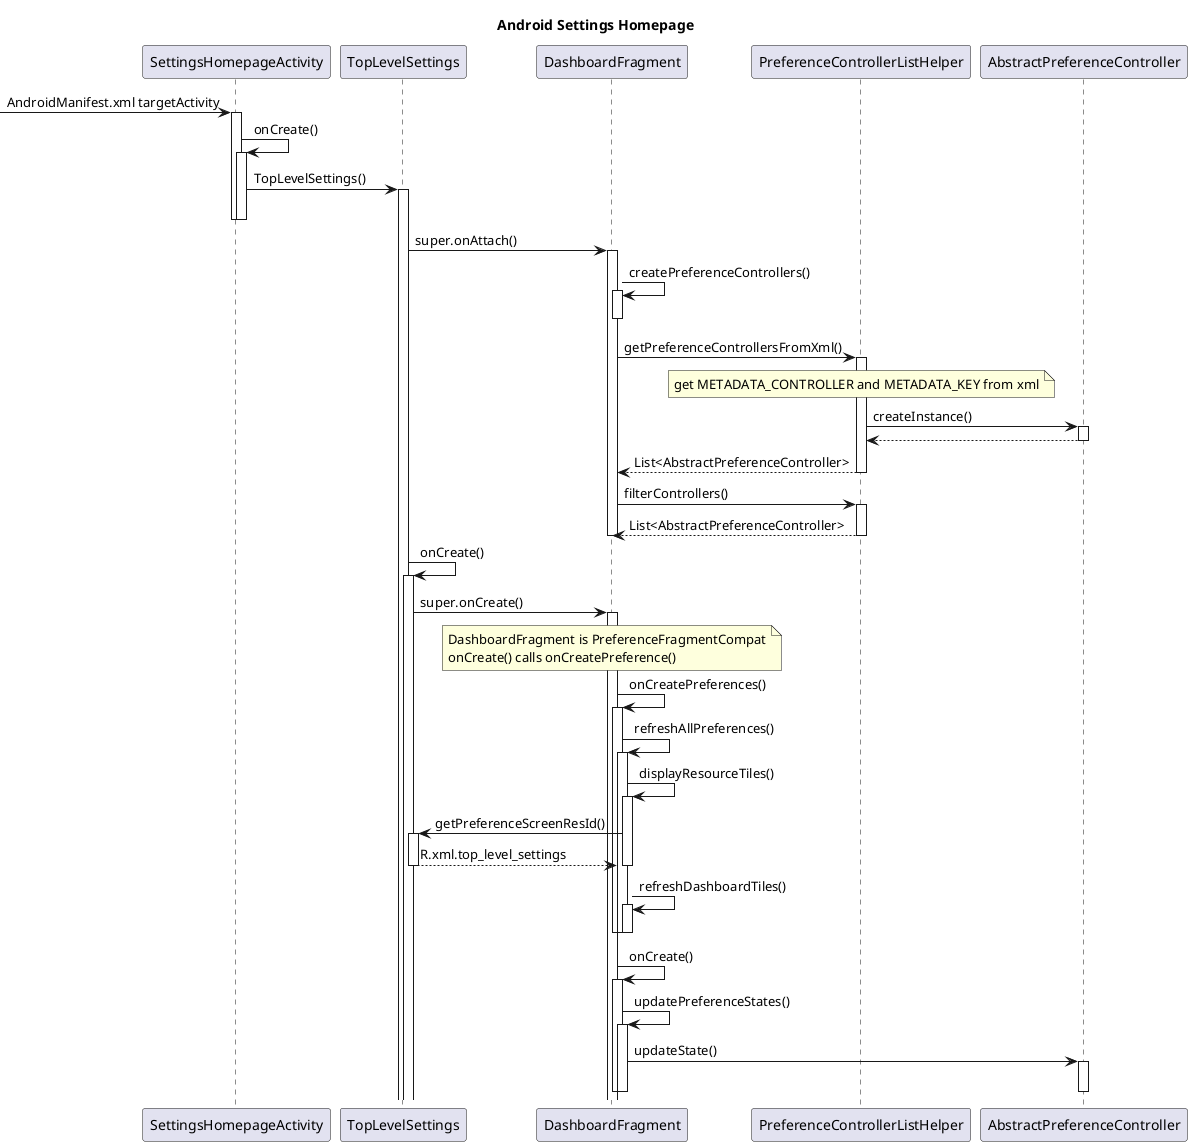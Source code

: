 @startuml
title Android Settings Homepage

-> SettingsHomepageActivity: AndroidManifest.xml targetActivity

SettingsHomepageActivity ++
SettingsHomepageActivity -> SettingsHomepageActivity ++: onCreate()
SettingsHomepageActivity -> TopLevelSettings ++: TopLevelSettings()
SettingsHomepageActivity --
SettingsHomepageActivity --



TopLevelSettings -> DashboardFragment ++: super.onAttach()

DashboardFragment -> DashboardFragment ++: createPreferenceControllers()
DashboardFragment --

DashboardFragment -> PreferenceControllerListHelper ++: getPreferenceControllersFromXml()
  note over PreferenceControllerListHelper: get METADATA_CONTROLLER and METADATA_KEY from xml
  PreferenceControllerListHelper -> AbstractPreferenceController ++: createInstance()
  AbstractPreferenceController --> PreferenceControllerListHelper --
PreferenceControllerListHelper --> DashboardFragment --: List<AbstractPreferenceController>

DashboardFragment -> PreferenceControllerListHelper ++: filterControllers()
PreferenceControllerListHelper --> DashboardFragment --: List<AbstractPreferenceController>

DashboardFragment --



TopLevelSettings -> TopLevelSettings ++: onCreate()
TopLevelSettings -> DashboardFragment ++: super.onCreate()

note over DashboardFragment: DashboardFragment is PreferenceFragmentCompat\nonCreate() calls onCreatePreference()
DashboardFragment -> DashboardFragment ++: onCreatePreferences()
DashboardFragment -> DashboardFragment ++: refreshAllPreferences()
DashboardFragment -> DashboardFragment ++: displayResourceTiles()
DashboardFragment -> TopLevelSettings ++: getPreferenceScreenResId()
TopLevelSettings --> DashboardFragment --: R.xml.top_level_settings

DashboardFragment --
DashboardFragment -> DashboardFragment ++: refreshDashboardTiles()
DashboardFragment --
DashboardFragment --
DashboardFragment --

DashboardFragment -> DashboardFragment ++: onCreate()
DashboardFragment -> DashboardFragment ++: updatePreferenceStates()
DashboardFragment -> AbstractPreferenceController ++: updateState()
AbstractPreferenceController --
DashboardFragment --
DashboardFragment --


@enduml